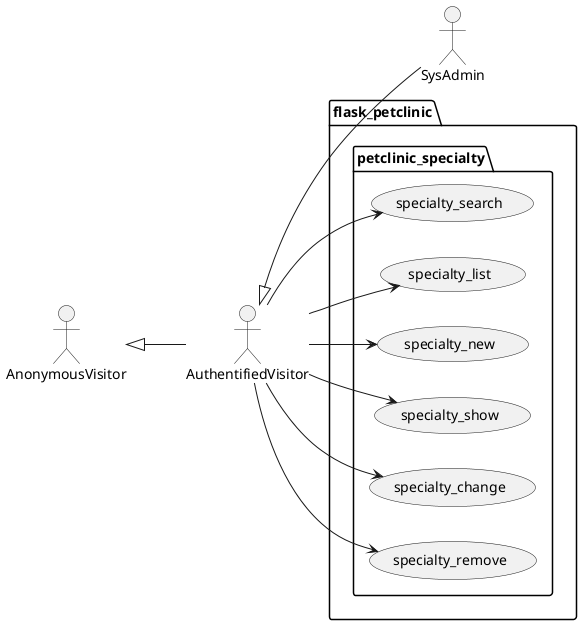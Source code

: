 @startuml
left to right direction

actor AnonymousVisitor as av
actor AuthentifiedVisitor as au
actor SysAdmin as sa

av <|-- au
au <|-- sa

package flask_petclinic {

    package petclinic_specialty {
        usecase specialty_search as uc2000
        usecase specialty_list as uc2001
        usecase specialty_new as uc2002
        usecase specialty_show as uc2003
        usecase specialty_change as uc2004
        usecase specialty_remove as uc2005

        au --> uc2000
        au --> uc2001
        au --> uc2002
        au --> uc2003
        au --> uc2004
        au --> uc2005
    }

}
@enduml
